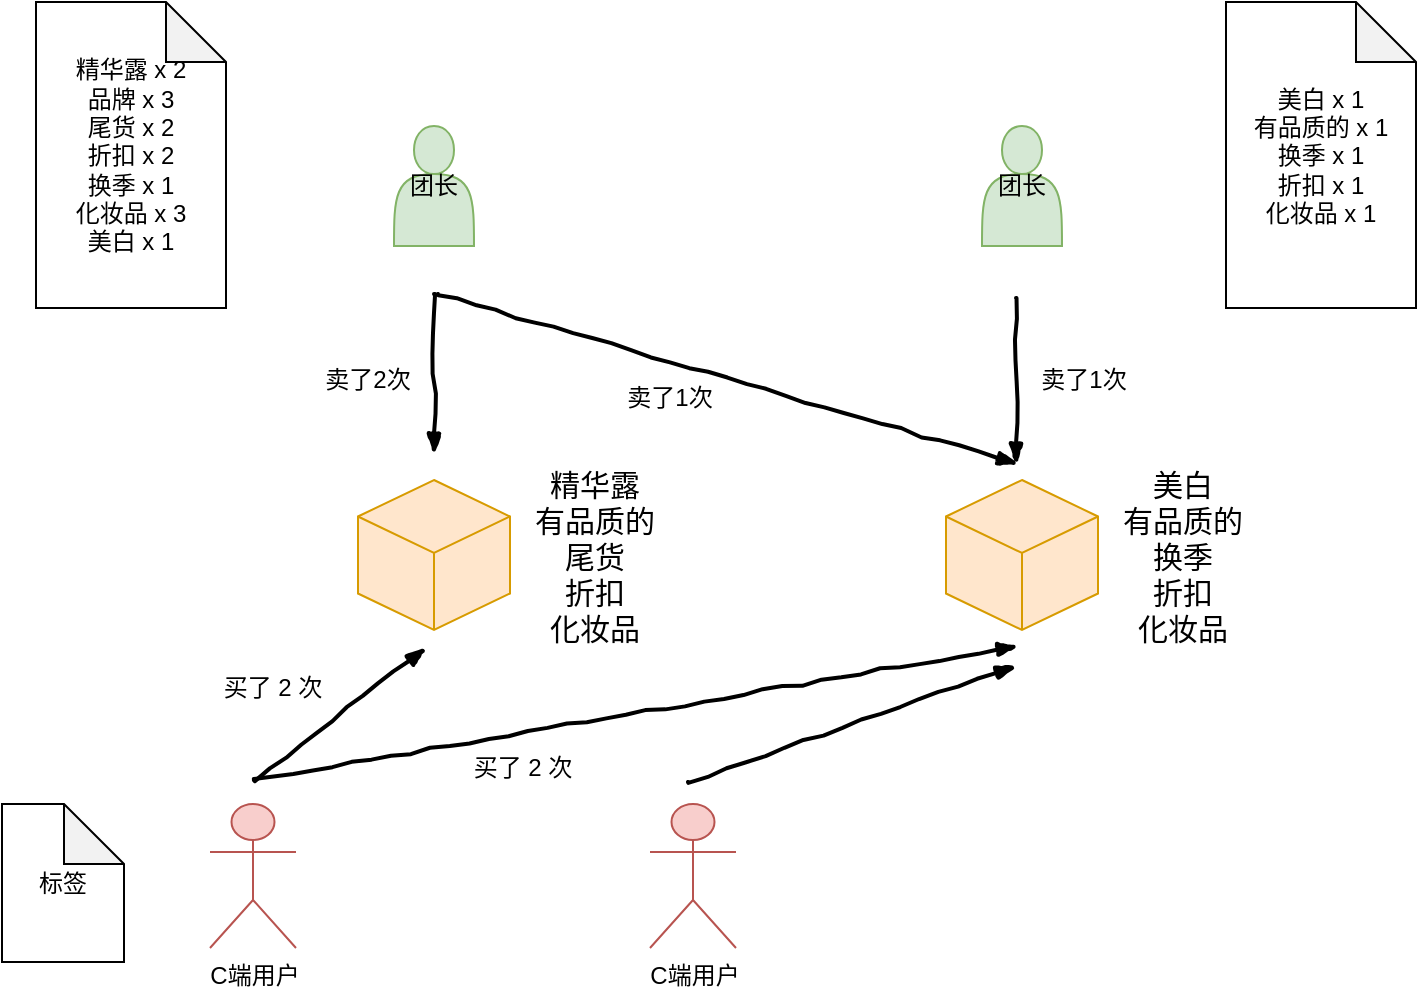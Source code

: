 <mxfile version="12.5.3" type="github">
  <diagram id="8-p4oJEToab8rMm39uDm" name="第 1 页">
    <mxGraphModel dx="1554" dy="776" grid="0" gridSize="10" guides="1" tooltips="1" connect="1" arrows="1" fold="1" page="1" pageScale="1" pageWidth="10000" pageHeight="10000" math="0" shadow="0">
      <root>
        <mxCell id="0"/>
        <mxCell id="1" parent="0"/>
        <mxCell id="yWyuvdy2MWBbCI0cYlTF-1" value="" style="whiteSpace=wrap;html=1;shape=mxgraph.basic.isocube;isoAngle=15;fillColor=#ffe6cc;strokeColor=#d79b00;" vertex="1" parent="1">
          <mxGeometry x="421" y="278" width="76" height="75" as="geometry"/>
        </mxCell>
        <mxCell id="yWyuvdy2MWBbCI0cYlTF-2" value="&lt;font style=&quot;font-size: 15px&quot;&gt;精华露&lt;br&gt;有品质的&lt;br&gt;尾货&lt;br&gt;折扣&lt;br&gt;化妆品&lt;br&gt;&lt;/font&gt;" style="text;html=1;strokeColor=none;fillColor=none;align=center;verticalAlign=middle;whiteSpace=wrap;rounded=0;" vertex="1" parent="1">
          <mxGeometry x="502" y="305.5" width="75" height="20" as="geometry"/>
        </mxCell>
        <mxCell id="yWyuvdy2MWBbCI0cYlTF-5" value="" style="whiteSpace=wrap;html=1;shape=mxgraph.basic.isocube;isoAngle=15;fillColor=#ffe6cc;strokeColor=#d79b00;" vertex="1" parent="1">
          <mxGeometry x="715" y="278" width="76" height="75" as="geometry"/>
        </mxCell>
        <mxCell id="yWyuvdy2MWBbCI0cYlTF-6" value="&lt;font style=&quot;font-size: 15px&quot;&gt;美白&lt;br&gt;有品质的&lt;br&gt;换季&lt;br&gt;折扣&lt;br&gt;化妆品&lt;br&gt;&lt;/font&gt;" style="text;html=1;strokeColor=none;fillColor=none;align=center;verticalAlign=middle;whiteSpace=wrap;rounded=0;" vertex="1" parent="1">
          <mxGeometry x="796" y="305.5" width="75" height="20" as="geometry"/>
        </mxCell>
        <mxCell id="yWyuvdy2MWBbCI0cYlTF-8" value="团长" style="shape=actor;whiteSpace=wrap;html=1;fillColor=#d5e8d4;strokeColor=#82b366;" vertex="1" parent="1">
          <mxGeometry x="439" y="101" width="40" height="60" as="geometry"/>
        </mxCell>
        <mxCell id="yWyuvdy2MWBbCI0cYlTF-9" value="团长" style="shape=actor;whiteSpace=wrap;html=1;fillColor=#d5e8d4;strokeColor=#82b366;" vertex="1" parent="1">
          <mxGeometry x="733" y="101" width="40" height="60" as="geometry"/>
        </mxCell>
        <mxCell id="yWyuvdy2MWBbCI0cYlTF-10" value="" style="rounded=0;comic=1;strokeWidth=2;endArrow=blockThin;html=1;fontFamily=Comic Sans MS;fontStyle=1;" edge="1" parent="1">
          <mxGeometry width="50" height="50" relative="1" as="geometry">
            <mxPoint x="459" y="185" as="sourcePoint"/>
            <mxPoint x="459" y="265" as="targetPoint"/>
          </mxGeometry>
        </mxCell>
        <mxCell id="yWyuvdy2MWBbCI0cYlTF-11" value="卖了2次" style="text;html=1;strokeColor=none;fillColor=none;align=center;verticalAlign=middle;whiteSpace=wrap;rounded=0;" vertex="1" parent="1">
          <mxGeometry x="400" y="218" width="52" height="20" as="geometry"/>
        </mxCell>
        <mxCell id="yWyuvdy2MWBbCI0cYlTF-12" value="" style="rounded=0;comic=1;strokeWidth=2;endArrow=blockThin;html=1;fontFamily=Comic Sans MS;fontStyle=1;" edge="1" parent="1">
          <mxGeometry width="50" height="50" relative="1" as="geometry">
            <mxPoint x="461" y="185" as="sourcePoint"/>
            <mxPoint x="751" y="270" as="targetPoint"/>
          </mxGeometry>
        </mxCell>
        <mxCell id="yWyuvdy2MWBbCI0cYlTF-13" value="卖了1次" style="text;html=1;strokeColor=none;fillColor=none;align=center;verticalAlign=middle;whiteSpace=wrap;rounded=0;" vertex="1" parent="1">
          <mxGeometry x="551" y="227" width="52" height="20" as="geometry"/>
        </mxCell>
        <mxCell id="yWyuvdy2MWBbCI0cYlTF-14" value="" style="rounded=0;comic=1;strokeWidth=2;endArrow=blockThin;html=1;fontFamily=Comic Sans MS;fontStyle=1;" edge="1" parent="1">
          <mxGeometry width="50" height="50" relative="1" as="geometry">
            <mxPoint x="750" y="187" as="sourcePoint"/>
            <mxPoint x="750" y="270" as="targetPoint"/>
          </mxGeometry>
        </mxCell>
        <mxCell id="yWyuvdy2MWBbCI0cYlTF-15" value="卖了1次" style="text;html=1;strokeColor=none;fillColor=none;align=center;verticalAlign=middle;whiteSpace=wrap;rounded=0;" vertex="1" parent="1">
          <mxGeometry x="758" y="218" width="52" height="20" as="geometry"/>
        </mxCell>
        <mxCell id="yWyuvdy2MWBbCI0cYlTF-16" value="精华露 x 2&lt;br&gt;品牌 x 3&lt;br&gt;尾货 x 2&lt;br&gt;折扣 x 2&lt;br&gt;换季 x 1&lt;br&gt;化妆品 x 3&lt;br&gt;美白 x 1" style="shape=note;whiteSpace=wrap;html=1;backgroundOutline=1;darkOpacity=0.05;" vertex="1" parent="1">
          <mxGeometry x="260" y="39" width="95" height="153" as="geometry"/>
        </mxCell>
        <mxCell id="yWyuvdy2MWBbCI0cYlTF-19" value="美白 x 1&lt;br&gt;有品质的 x 1&lt;br&gt;换季 x 1&lt;br&gt;折扣 x 1&lt;br&gt;化妆品 x 1" style="shape=note;whiteSpace=wrap;html=1;backgroundOutline=1;darkOpacity=0.05;" vertex="1" parent="1">
          <mxGeometry x="855" y="39" width="95" height="153" as="geometry"/>
        </mxCell>
        <mxCell id="yWyuvdy2MWBbCI0cYlTF-20" value="C端用户" style="shape=umlActor;verticalLabelPosition=bottom;labelBackgroundColor=#ffffff;verticalAlign=top;html=1;outlineConnect=0;fillColor=#f8cecc;strokeColor=#b85450;" vertex="1" parent="1">
          <mxGeometry x="347" y="440" width="43" height="72" as="geometry"/>
        </mxCell>
        <mxCell id="yWyuvdy2MWBbCI0cYlTF-21" value="" style="rounded=0;comic=1;strokeWidth=2;endArrow=blockThin;html=1;fontFamily=Comic Sans MS;fontStyle=1;" edge="1" parent="1">
          <mxGeometry width="50" height="50" relative="1" as="geometry">
            <mxPoint x="369" y="428" as="sourcePoint"/>
            <mxPoint x="455" y="362" as="targetPoint"/>
          </mxGeometry>
        </mxCell>
        <mxCell id="yWyuvdy2MWBbCI0cYlTF-22" value="" style="rounded=0;comic=1;strokeWidth=2;endArrow=blockThin;html=1;fontFamily=Comic Sans MS;fontStyle=1;" edge="1" parent="1">
          <mxGeometry width="50" height="50" relative="1" as="geometry">
            <mxPoint x="369" y="428" as="sourcePoint"/>
            <mxPoint x="751" y="361" as="targetPoint"/>
          </mxGeometry>
        </mxCell>
        <mxCell id="yWyuvdy2MWBbCI0cYlTF-23" value="买了 2 次" style="text;html=1;strokeColor=none;fillColor=none;align=center;verticalAlign=middle;whiteSpace=wrap;rounded=0;" vertex="1" parent="1">
          <mxGeometry x="348" y="372" width="61" height="20" as="geometry"/>
        </mxCell>
        <mxCell id="yWyuvdy2MWBbCI0cYlTF-24" value="标签" style="shape=note;whiteSpace=wrap;html=1;backgroundOutline=1;darkOpacity=0.05;" vertex="1" parent="1">
          <mxGeometry x="243" y="440" width="61" height="79" as="geometry"/>
        </mxCell>
        <mxCell id="yWyuvdy2MWBbCI0cYlTF-25" value="C端用户" style="shape=umlActor;verticalLabelPosition=bottom;labelBackgroundColor=#ffffff;verticalAlign=top;html=1;outlineConnect=0;fillColor=#f8cecc;strokeColor=#b85450;" vertex="1" parent="1">
          <mxGeometry x="567" y="440" width="43" height="72" as="geometry"/>
        </mxCell>
        <mxCell id="yWyuvdy2MWBbCI0cYlTF-26" value="" style="rounded=0;comic=1;strokeWidth=2;endArrow=blockThin;html=1;fontFamily=Comic Sans MS;fontStyle=1;" edge="1" parent="1">
          <mxGeometry width="50" height="50" relative="1" as="geometry">
            <mxPoint x="586" y="429" as="sourcePoint"/>
            <mxPoint x="750" y="371" as="targetPoint"/>
          </mxGeometry>
        </mxCell>
        <mxCell id="yWyuvdy2MWBbCI0cYlTF-27" value="买了 2 次" style="text;html=1;strokeColor=none;fillColor=none;align=center;verticalAlign=middle;whiteSpace=wrap;rounded=0;" vertex="1" parent="1">
          <mxGeometry x="473" y="412" width="61" height="20" as="geometry"/>
        </mxCell>
      </root>
    </mxGraphModel>
  </diagram>
</mxfile>
